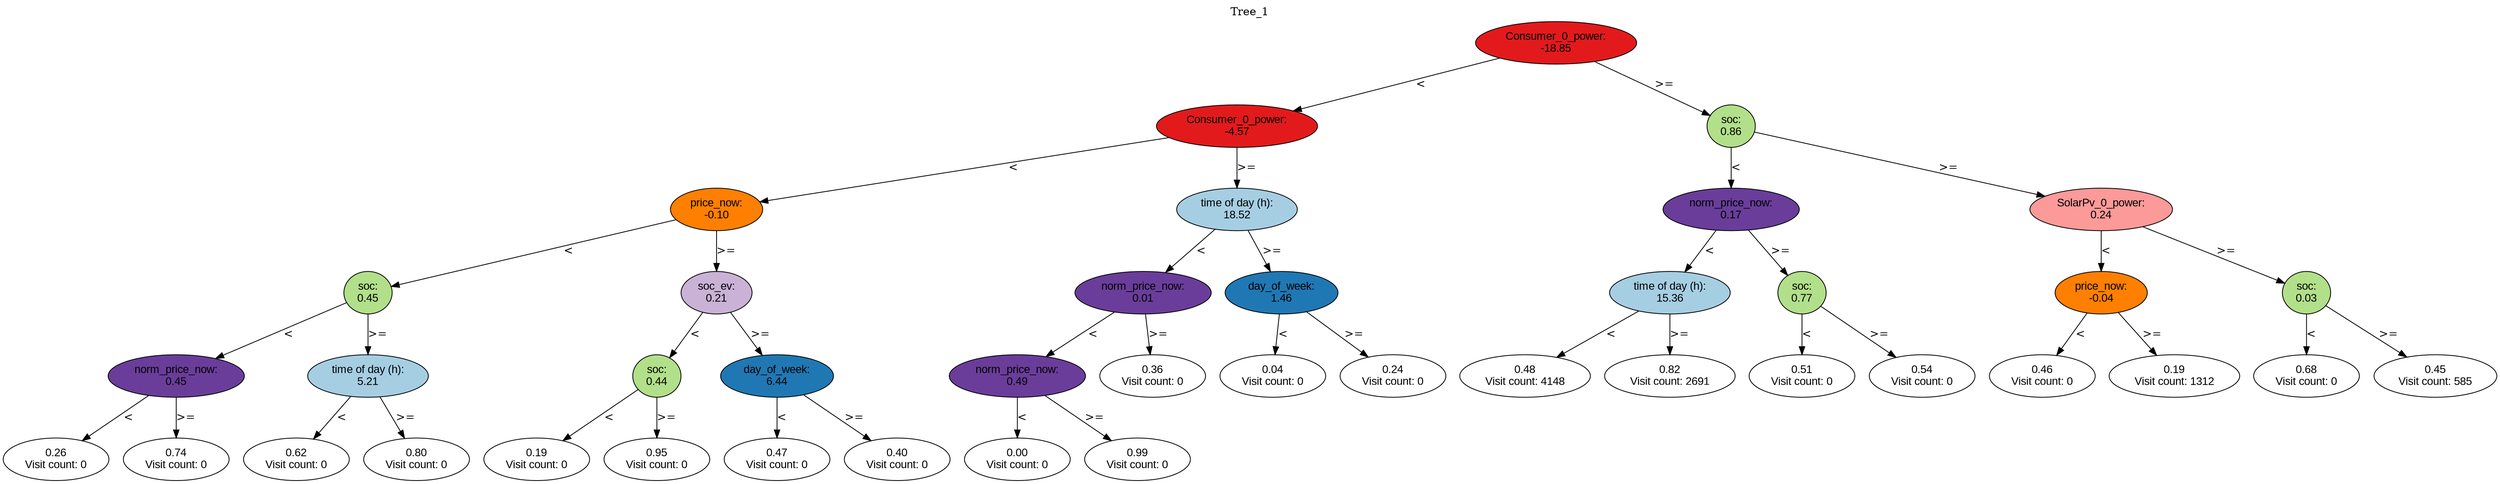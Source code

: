 digraph BST {
    node [fontname="Arial" style=filled colorscheme=paired12];
    0 [ label = "Consumer_0_power:
-18.85" fillcolor=6];
    1 [ label = "Consumer_0_power:
-4.57" fillcolor=6];
    2 [ label = "price_now:
-0.10" fillcolor=8];
    3 [ label = "soc:
0.45" fillcolor=3];
    4 [ label = "norm_price_now:
0.45" fillcolor=10];
    5 [ label = "0.26
Visit count: 0" fillcolor=white];
    6 [ label = "0.74
Visit count: 0" fillcolor=white];
    7 [ label = "time of day (h):
5.21" fillcolor=1];
    8 [ label = "0.62
Visit count: 0" fillcolor=white];
    9 [ label = "0.80
Visit count: 0" fillcolor=white];
    10 [ label = "soc_ev:
0.21" fillcolor=9];
    11 [ label = "soc:
0.44" fillcolor=3];
    12 [ label = "0.19
Visit count: 0" fillcolor=white];
    13 [ label = "0.95
Visit count: 0" fillcolor=white];
    14 [ label = "day_of_week:
6.44" fillcolor=2];
    15 [ label = "0.47
Visit count: 0" fillcolor=white];
    16 [ label = "0.40
Visit count: 0" fillcolor=white];
    17 [ label = "time of day (h):
18.52" fillcolor=1];
    18 [ label = "norm_price_now:
0.01" fillcolor=10];
    19 [ label = "norm_price_now:
0.49" fillcolor=10];
    20 [ label = "0.00
Visit count: 0" fillcolor=white];
    21 [ label = "0.99
Visit count: 0" fillcolor=white];
    22 [ label = "0.36
Visit count: 0" fillcolor=white];
    23 [ label = "day_of_week:
1.46" fillcolor=2];
    24 [ label = "0.04
Visit count: 0" fillcolor=white];
    25 [ label = "0.24
Visit count: 0" fillcolor=white];
    26 [ label = "soc:
0.86" fillcolor=3];
    27 [ label = "norm_price_now:
0.17" fillcolor=10];
    28 [ label = "time of day (h):
15.36" fillcolor=1];
    29 [ label = "0.48
Visit count: 4148" fillcolor=white];
    30 [ label = "0.82
Visit count: 2691" fillcolor=white];
    31 [ label = "soc:
0.77" fillcolor=3];
    32 [ label = "0.51
Visit count: 0" fillcolor=white];
    33 [ label = "0.54
Visit count: 0" fillcolor=white];
    34 [ label = "SolarPv_0_power:
0.24" fillcolor=5];
    35 [ label = "price_now:
-0.04" fillcolor=8];
    36 [ label = "0.46
Visit count: 0" fillcolor=white];
    37 [ label = "0.19
Visit count: 1312" fillcolor=white];
    38 [ label = "soc:
0.03" fillcolor=3];
    39 [ label = "0.68
Visit count: 0" fillcolor=white];
    40 [ label = "0.45
Visit count: 585" fillcolor=white];

    0  -> 1[ label = "<"];
    0  -> 26[ label = ">="];
    1  -> 2[ label = "<"];
    1  -> 17[ label = ">="];
    2  -> 3[ label = "<"];
    2  -> 10[ label = ">="];
    3  -> 4[ label = "<"];
    3  -> 7[ label = ">="];
    4  -> 5[ label = "<"];
    4  -> 6[ label = ">="];
    7  -> 8[ label = "<"];
    7  -> 9[ label = ">="];
    10  -> 11[ label = "<"];
    10  -> 14[ label = ">="];
    11  -> 12[ label = "<"];
    11  -> 13[ label = ">="];
    14  -> 15[ label = "<"];
    14  -> 16[ label = ">="];
    17  -> 18[ label = "<"];
    17  -> 23[ label = ">="];
    18  -> 19[ label = "<"];
    18  -> 22[ label = ">="];
    19  -> 20[ label = "<"];
    19  -> 21[ label = ">="];
    23  -> 24[ label = "<"];
    23  -> 25[ label = ">="];
    26  -> 27[ label = "<"];
    26  -> 34[ label = ">="];
    27  -> 28[ label = "<"];
    27  -> 31[ label = ">="];
    28  -> 29[ label = "<"];
    28  -> 30[ label = ">="];
    31  -> 32[ label = "<"];
    31  -> 33[ label = ">="];
    34  -> 35[ label = "<"];
    34  -> 38[ label = ">="];
    35  -> 36[ label = "<"];
    35  -> 37[ label = ">="];
    38  -> 39[ label = "<"];
    38  -> 40[ label = ">="];

    labelloc="t";
    label="Tree_1";
}